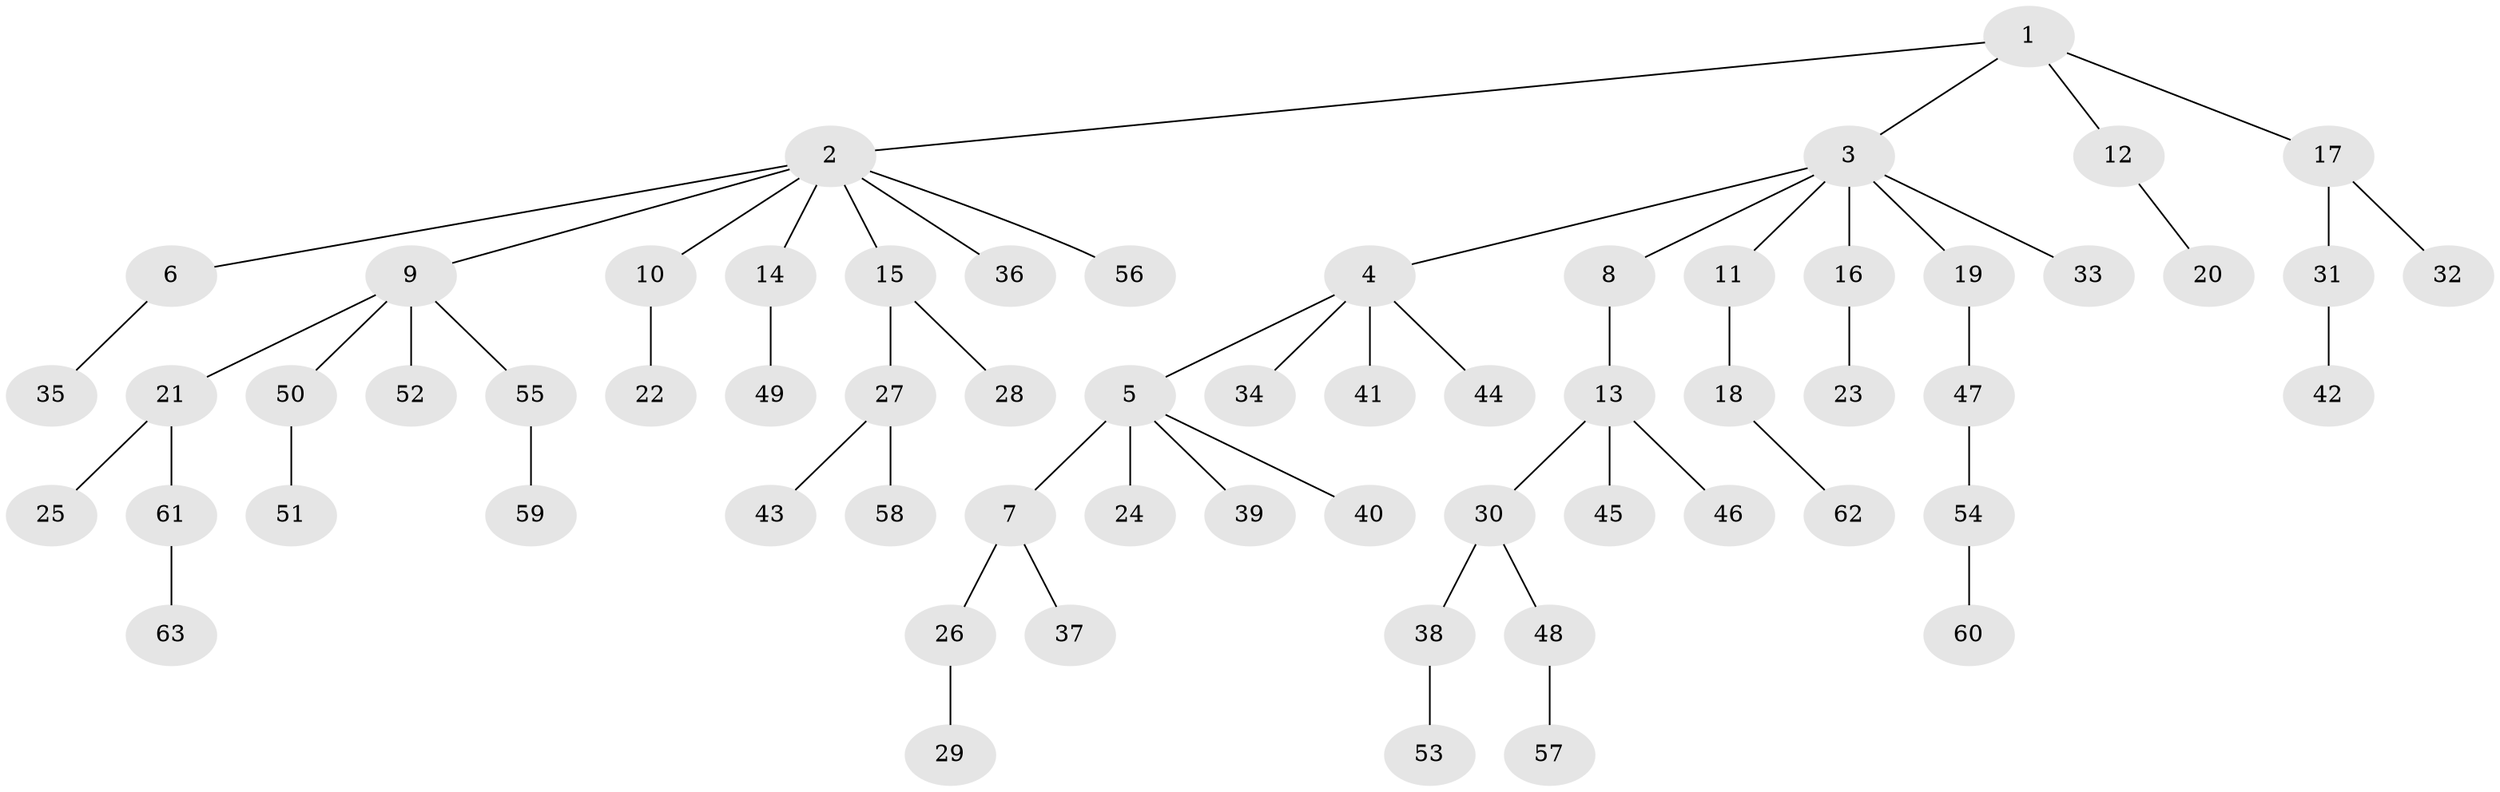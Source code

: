 // coarse degree distribution, {10: 0.02702702702702703, 7: 0.02702702702702703, 3: 0.05405405405405406, 4: 0.02702702702702703, 1: 0.5945945945945946, 5: 0.02702702702702703, 2: 0.24324324324324326}
// Generated by graph-tools (version 1.1) at 2025/19/03/04/25 18:19:13]
// undirected, 63 vertices, 62 edges
graph export_dot {
graph [start="1"]
  node [color=gray90,style=filled];
  1;
  2;
  3;
  4;
  5;
  6;
  7;
  8;
  9;
  10;
  11;
  12;
  13;
  14;
  15;
  16;
  17;
  18;
  19;
  20;
  21;
  22;
  23;
  24;
  25;
  26;
  27;
  28;
  29;
  30;
  31;
  32;
  33;
  34;
  35;
  36;
  37;
  38;
  39;
  40;
  41;
  42;
  43;
  44;
  45;
  46;
  47;
  48;
  49;
  50;
  51;
  52;
  53;
  54;
  55;
  56;
  57;
  58;
  59;
  60;
  61;
  62;
  63;
  1 -- 2;
  1 -- 3;
  1 -- 12;
  1 -- 17;
  2 -- 6;
  2 -- 9;
  2 -- 10;
  2 -- 14;
  2 -- 15;
  2 -- 36;
  2 -- 56;
  3 -- 4;
  3 -- 8;
  3 -- 11;
  3 -- 16;
  3 -- 19;
  3 -- 33;
  4 -- 5;
  4 -- 34;
  4 -- 41;
  4 -- 44;
  5 -- 7;
  5 -- 24;
  5 -- 39;
  5 -- 40;
  6 -- 35;
  7 -- 26;
  7 -- 37;
  8 -- 13;
  9 -- 21;
  9 -- 50;
  9 -- 52;
  9 -- 55;
  10 -- 22;
  11 -- 18;
  12 -- 20;
  13 -- 30;
  13 -- 45;
  13 -- 46;
  14 -- 49;
  15 -- 27;
  15 -- 28;
  16 -- 23;
  17 -- 31;
  17 -- 32;
  18 -- 62;
  19 -- 47;
  21 -- 25;
  21 -- 61;
  26 -- 29;
  27 -- 43;
  27 -- 58;
  30 -- 38;
  30 -- 48;
  31 -- 42;
  38 -- 53;
  47 -- 54;
  48 -- 57;
  50 -- 51;
  54 -- 60;
  55 -- 59;
  61 -- 63;
}
